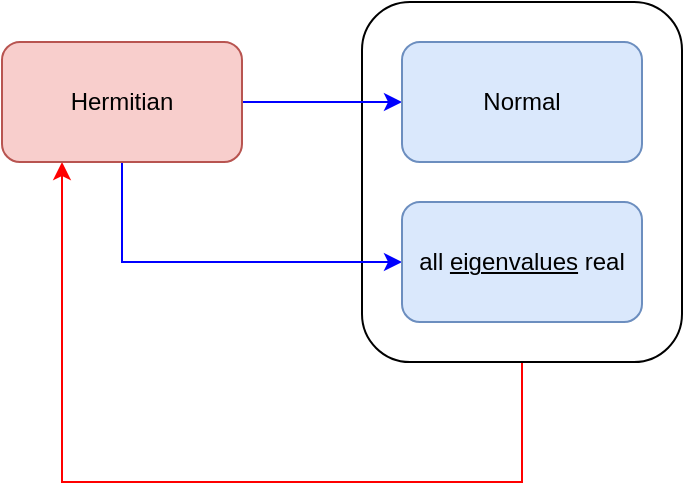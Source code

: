 <mxfile version="14.5.4" type="device"><diagram id="zrVul62lJx-7S8IOdKE7" name="Page-1"><mxGraphModel dx="924" dy="667" grid="1" gridSize="10" guides="1" tooltips="1" connect="1" arrows="1" fold="1" page="1" pageScale="1" pageWidth="827" pageHeight="1169" math="1" shadow="0"><root><mxCell id="0"/><mxCell id="1" parent="0"/><mxCell id="VAjeSMTu_CkZ3jqsQW77-10" style="edgeStyle=orthogonalEdgeStyle;rounded=0;orthogonalLoop=1;jettySize=auto;html=1;entryX=0.25;entryY=1;entryDx=0;entryDy=0;strokeColor=#FF0000;" edge="1" parent="1" source="VAjeSMTu_CkZ3jqsQW77-9" target="VAjeSMTu_CkZ3jqsQW77-4"><mxGeometry relative="1" as="geometry"><Array as="points"><mxPoint x="420" y="540"/><mxPoint x="190" y="540"/></Array></mxGeometry></mxCell><mxCell id="VAjeSMTu_CkZ3jqsQW77-9" value="" style="rounded=1;whiteSpace=wrap;html=1;" vertex="1" parent="1"><mxGeometry x="340" y="300" width="160" height="180" as="geometry"/></mxCell><mxCell id="VAjeSMTu_CkZ3jqsQW77-6" value="" style="edgeStyle=orthogonalEdgeStyle;rounded=0;orthogonalLoop=1;jettySize=auto;html=1;strokeColor=#0000FF;" edge="1" parent="1" source="VAjeSMTu_CkZ3jqsQW77-4" target="VAjeSMTu_CkZ3jqsQW77-5"><mxGeometry relative="1" as="geometry"/></mxCell><mxCell id="VAjeSMTu_CkZ3jqsQW77-8" style="edgeStyle=orthogonalEdgeStyle;rounded=0;orthogonalLoop=1;jettySize=auto;html=1;entryX=0;entryY=0.5;entryDx=0;entryDy=0;strokeColor=#0000FF;" edge="1" parent="1" source="VAjeSMTu_CkZ3jqsQW77-4" target="VAjeSMTu_CkZ3jqsQW77-7"><mxGeometry relative="1" as="geometry"><Array as="points"><mxPoint x="220" y="430"/></Array></mxGeometry></mxCell><mxCell id="VAjeSMTu_CkZ3jqsQW77-4" value="Hermitian" style="rounded=1;whiteSpace=wrap;html=1;fillColor=#f8cecc;strokeColor=#b85450;" vertex="1" parent="1"><mxGeometry x="160" y="320" width="120" height="60" as="geometry"/></mxCell><mxCell id="VAjeSMTu_CkZ3jqsQW77-5" value="Normal" style="whiteSpace=wrap;html=1;rounded=1;fillColor=#dae8fc;strokeColor=#6c8ebf;" vertex="1" parent="1"><mxGeometry x="360" y="320" width="120" height="60" as="geometry"/></mxCell><mxCell id="VAjeSMTu_CkZ3jqsQW77-7" value="all &lt;u&gt;eigenvalues&lt;/u&gt; real" style="whiteSpace=wrap;html=1;rounded=1;fillColor=#dae8fc;strokeColor=#6c8ebf;" vertex="1" parent="1"><mxGeometry x="360" y="400" width="120" height="60" as="geometry"/></mxCell></root></mxGraphModel></diagram></mxfile>